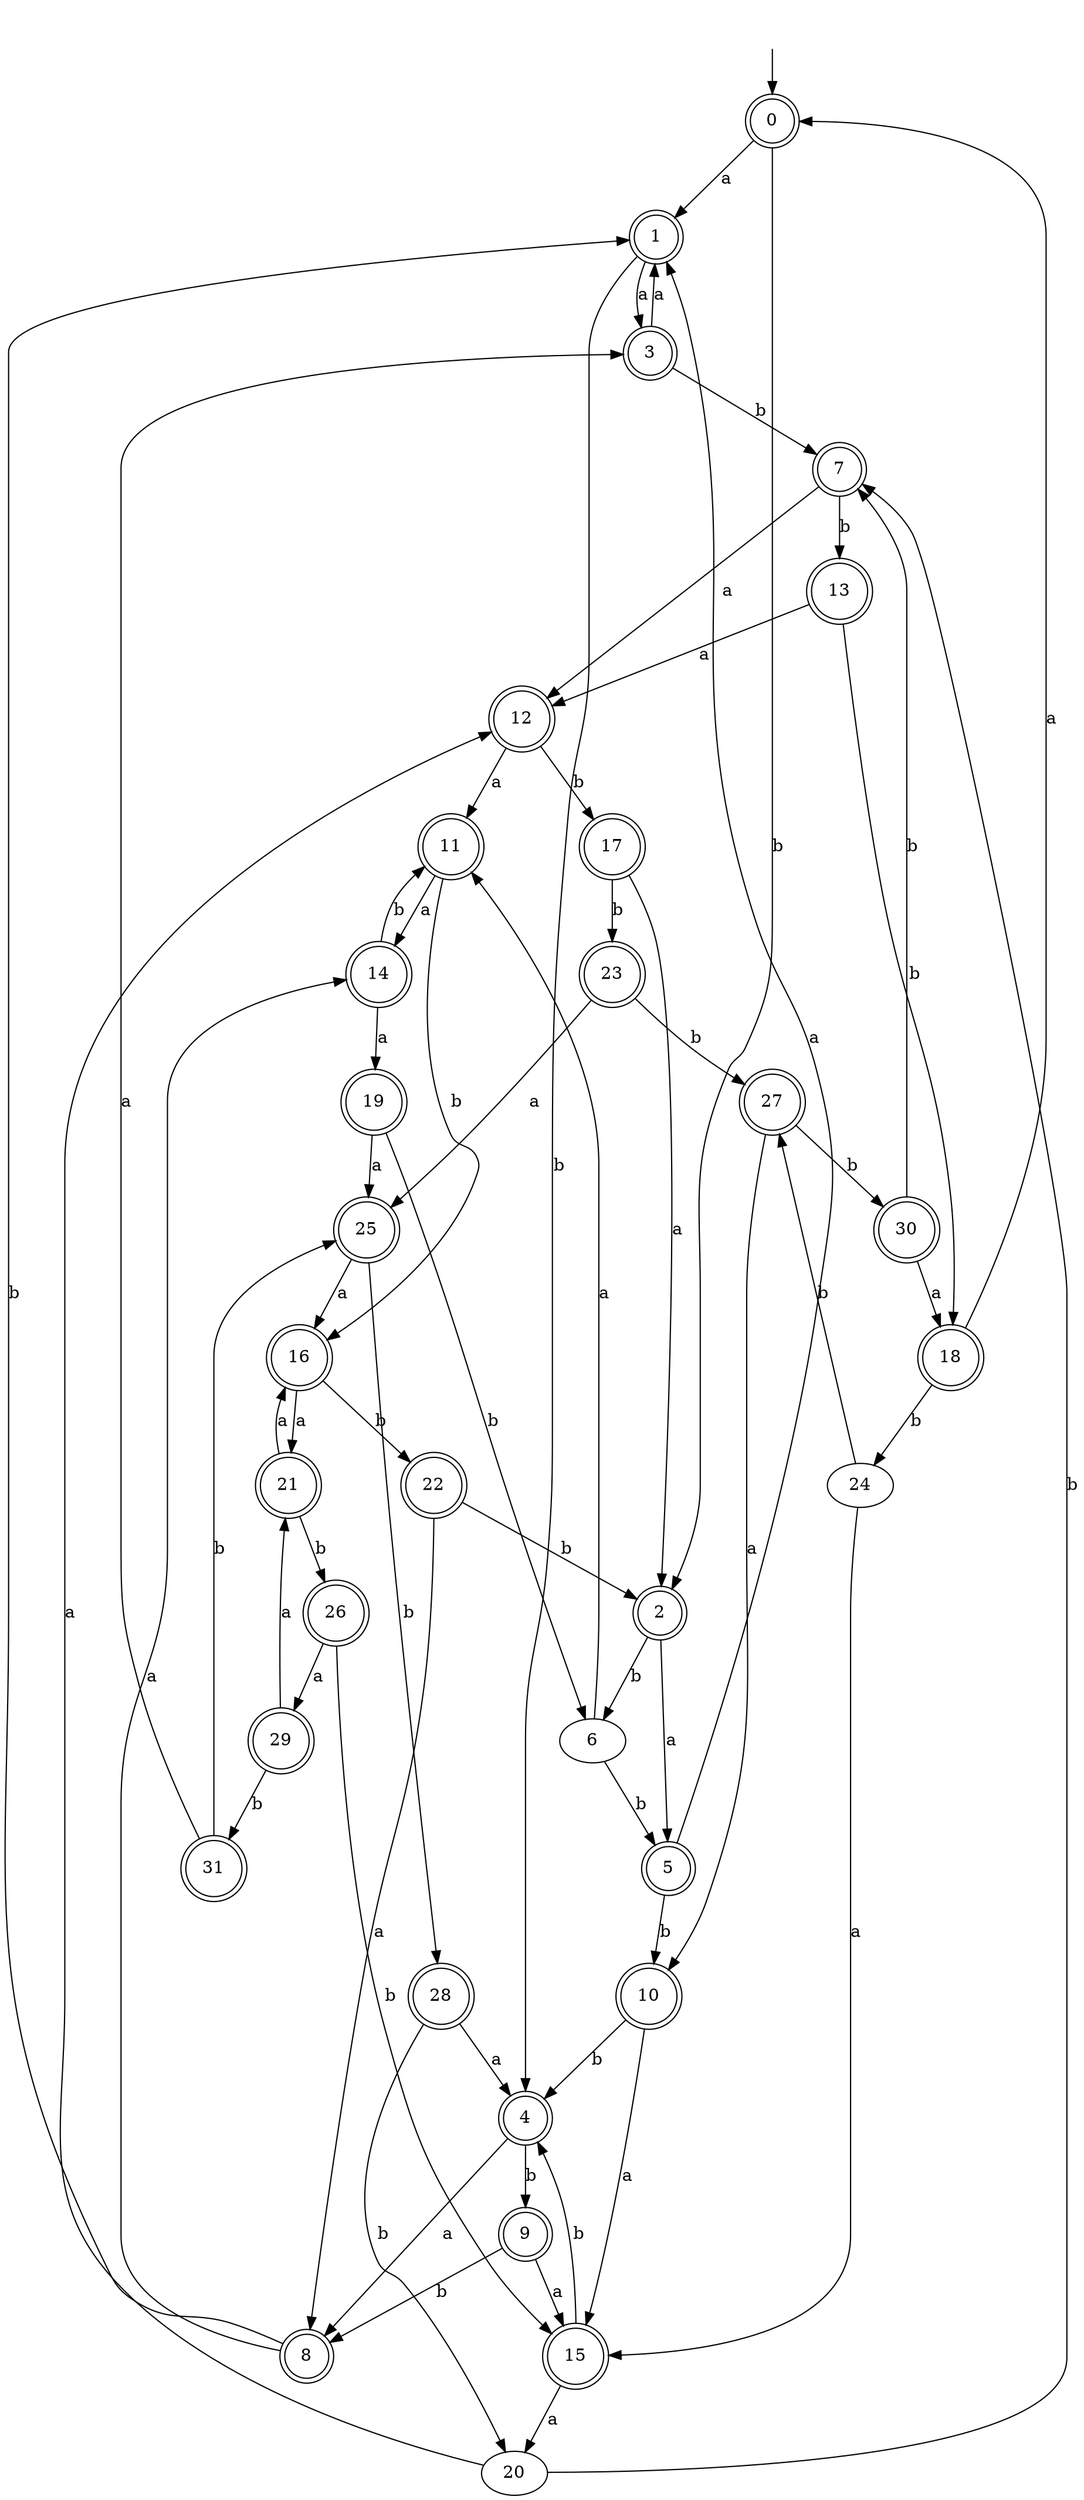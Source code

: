 digraph RandomDFA {
  __start0 [label="", shape=none];
  __start0 -> 0 [label=""];
  0 [shape=circle] [shape=doublecircle]
  0 -> 1 [label="a"]
  0 -> 2 [label="b"]
  1 [shape=doublecircle]
  1 -> 3 [label="a"]
  1 -> 4 [label="b"]
  2 [shape=doublecircle]
  2 -> 5 [label="a"]
  2 -> 6 [label="b"]
  3 [shape=doublecircle]
  3 -> 1 [label="a"]
  3 -> 7 [label="b"]
  4 [shape=doublecircle]
  4 -> 8 [label="a"]
  4 -> 9 [label="b"]
  5 [shape=doublecircle]
  5 -> 1 [label="a"]
  5 -> 10 [label="b"]
  6
  6 -> 11 [label="a"]
  6 -> 5 [label="b"]
  7 [shape=doublecircle]
  7 -> 12 [label="a"]
  7 -> 13 [label="b"]
  8 [shape=doublecircle]
  8 -> 14 [label="a"]
  8 -> 1 [label="b"]
  9 [shape=doublecircle]
  9 -> 15 [label="a"]
  9 -> 8 [label="b"]
  10 [shape=doublecircle]
  10 -> 15 [label="a"]
  10 -> 4 [label="b"]
  11 [shape=doublecircle]
  11 -> 14 [label="a"]
  11 -> 16 [label="b"]
  12 [shape=doublecircle]
  12 -> 11 [label="a"]
  12 -> 17 [label="b"]
  13 [shape=doublecircle]
  13 -> 12 [label="a"]
  13 -> 18 [label="b"]
  14 [shape=doublecircle]
  14 -> 19 [label="a"]
  14 -> 11 [label="b"]
  15 [shape=doublecircle]
  15 -> 20 [label="a"]
  15 -> 4 [label="b"]
  16 [shape=doublecircle]
  16 -> 21 [label="a"]
  16 -> 22 [label="b"]
  17 [shape=doublecircle]
  17 -> 2 [label="a"]
  17 -> 23 [label="b"]
  18 [shape=doublecircle]
  18 -> 0 [label="a"]
  18 -> 24 [label="b"]
  19 [shape=doublecircle]
  19 -> 25 [label="a"]
  19 -> 6 [label="b"]
  20
  20 -> 12 [label="a"]
  20 -> 7 [label="b"]
  21 [shape=doublecircle]
  21 -> 16 [label="a"]
  21 -> 26 [label="b"]
  22 [shape=doublecircle]
  22 -> 8 [label="a"]
  22 -> 2 [label="b"]
  23 [shape=doublecircle]
  23 -> 25 [label="a"]
  23 -> 27 [label="b"]
  24
  24 -> 15 [label="a"]
  24 -> 27 [label="b"]
  25 [shape=doublecircle]
  25 -> 16 [label="a"]
  25 -> 28 [label="b"]
  26 [shape=doublecircle]
  26 -> 29 [label="a"]
  26 -> 15 [label="b"]
  27 [shape=doublecircle]
  27 -> 10 [label="a"]
  27 -> 30 [label="b"]
  28 [shape=doublecircle]
  28 -> 4 [label="a"]
  28 -> 20 [label="b"]
  29 [shape=doublecircle]
  29 -> 21 [label="a"]
  29 -> 31 [label="b"]
  30 [shape=doublecircle]
  30 -> 18 [label="a"]
  30 -> 7 [label="b"]
  31 [shape=doublecircle]
  31 -> 3 [label="a"]
  31 -> 25 [label="b"]
}
